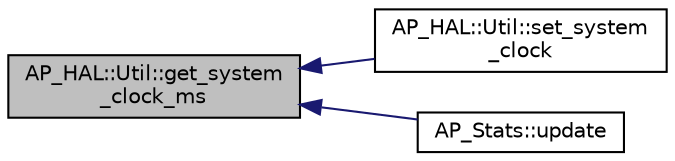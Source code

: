 digraph "AP_HAL::Util::get_system_clock_ms"
{
 // INTERACTIVE_SVG=YES
  edge [fontname="Helvetica",fontsize="10",labelfontname="Helvetica",labelfontsize="10"];
  node [fontname="Helvetica",fontsize="10",shape=record];
  rankdir="LR";
  Node1 [label="AP_HAL::Util::get_system\l_clock_ms",height=0.2,width=0.4,color="black", fillcolor="grey75", style="filled", fontcolor="black"];
  Node1 -> Node2 [dir="back",color="midnightblue",fontsize="10",style="solid",fontname="Helvetica"];
  Node2 [label="AP_HAL::Util::set_system\l_clock",height=0.2,width=0.4,color="black", fillcolor="white", style="filled",URL="$classAP__HAL_1_1Util.html#abc3f6ff35795bcddc6d2f61480cb86e2"];
  Node1 -> Node3 [dir="back",color="midnightblue",fontsize="10",style="solid",fontname="Helvetica"];
  Node3 [label="AP_Stats::update",height=0.2,width=0.4,color="black", fillcolor="white", style="filled",URL="$classAP__Stats.html#a10f2e48b57e00d1b7c8bb9729a1d6e00"];
}
